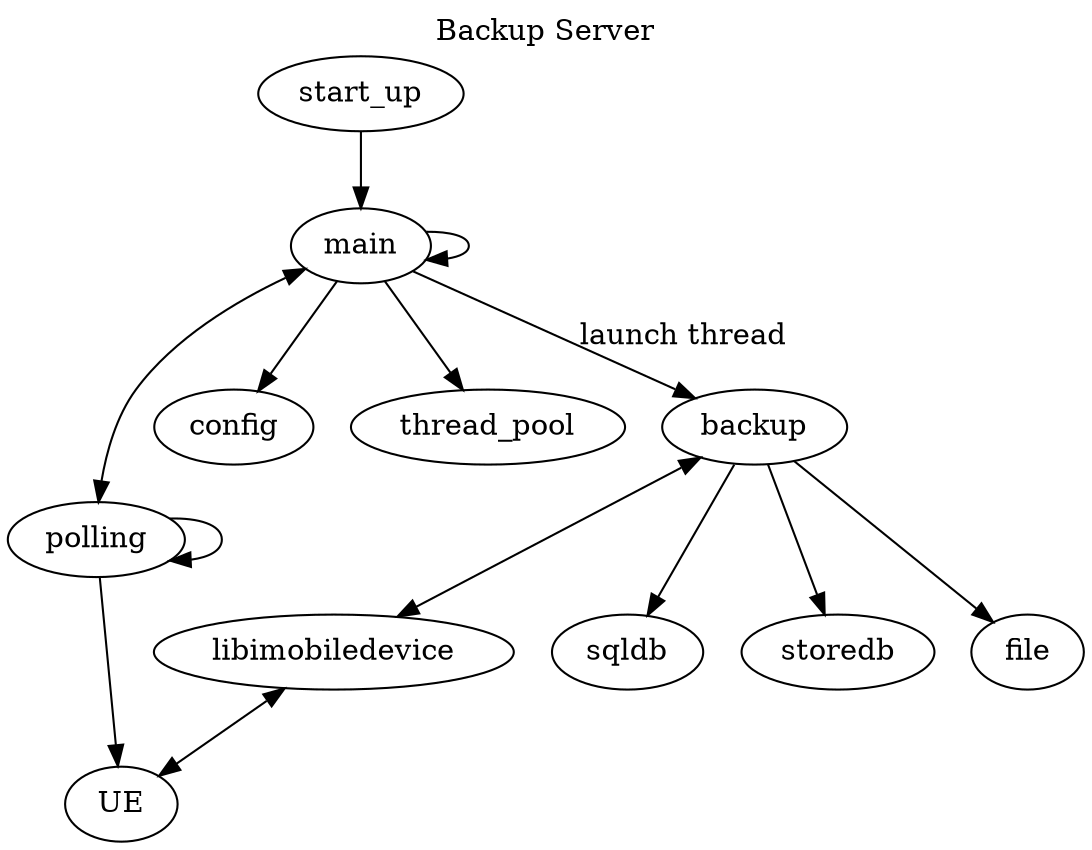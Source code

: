 digraph G {
    graph [
        charset = "UTF-8";
//    layout = circo
//    layout = dot
//    layout = fdp
//    layout = neato
//    layout = osage
//    layout = sfdp
//    layout = twopi
        arrowhead=none;
        label = "Backup Server";
        labelloc = t;
    ];

    start_up -> main

    main -> polling[dir="both"]
    polling -> polling

    main -> config
    main-> main

    main-> thread_pool

    main-> backup[label="launch thread"]
    polling -> UE
    backup -> libimobiledevice[dir="both"]
    libimobiledevice -> UE [dir="both"]
    backup -> sqldb
    backup -> storedb
    backup -> file
}